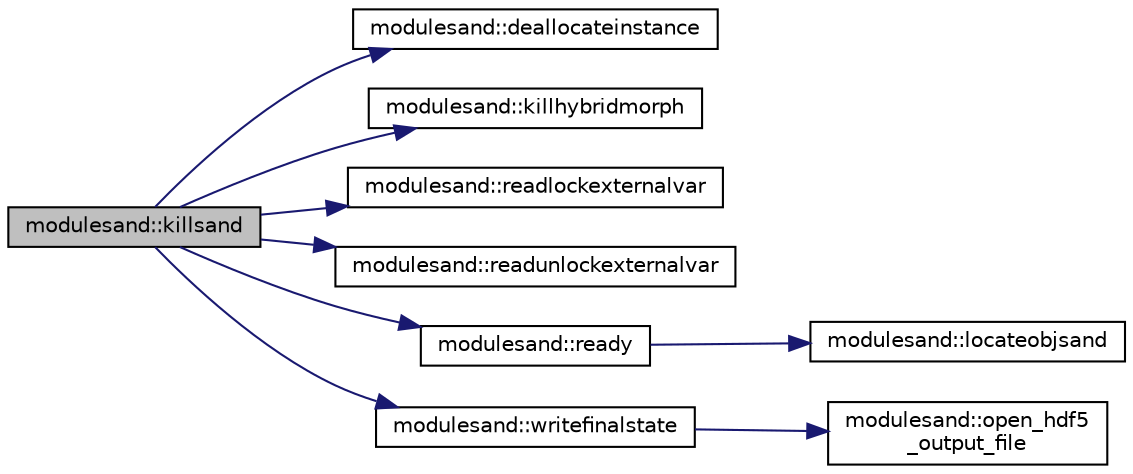 digraph "modulesand::killsand"
{
 // LATEX_PDF_SIZE
  edge [fontname="Helvetica",fontsize="10",labelfontname="Helvetica",labelfontsize="10"];
  node [fontname="Helvetica",fontsize="10",shape=record];
  rankdir="LR";
  Node1 [label="modulesand::killsand",height=0.2,width=0.4,color="black", fillcolor="grey75", style="filled", fontcolor="black",tooltip=" "];
  Node1 -> Node2 [color="midnightblue",fontsize="10",style="solid",fontname="Helvetica"];
  Node2 [label="modulesand::deallocateinstance",height=0.2,width=0.4,color="black", fillcolor="white", style="filled",URL="$namespacemodulesand.html#afe6b0604957817eebf137ff6997e6351",tooltip=" "];
  Node1 -> Node3 [color="midnightblue",fontsize="10",style="solid",fontname="Helvetica"];
  Node3 [label="modulesand::killhybridmorph",height=0.2,width=0.4,color="black", fillcolor="white", style="filled",URL="$namespacemodulesand.html#a213ec97f902c200fd1bb472fe1490e92",tooltip=" "];
  Node1 -> Node4 [color="midnightblue",fontsize="10",style="solid",fontname="Helvetica"];
  Node4 [label="modulesand::readlockexternalvar",height=0.2,width=0.4,color="black", fillcolor="white", style="filled",URL="$namespacemodulesand.html#a3bbda76d81b4711c3b088303a6953f52",tooltip=" "];
  Node1 -> Node5 [color="midnightblue",fontsize="10",style="solid",fontname="Helvetica"];
  Node5 [label="modulesand::readunlockexternalvar",height=0.2,width=0.4,color="black", fillcolor="white", style="filled",URL="$namespacemodulesand.html#af758b46396eb7217217ae5f30679be76",tooltip=" "];
  Node1 -> Node6 [color="midnightblue",fontsize="10",style="solid",fontname="Helvetica"];
  Node6 [label="modulesand::ready",height=0.2,width=0.4,color="black", fillcolor="white", style="filled",URL="$namespacemodulesand.html#a663024ee5ee19e5c00cce90c271934ea",tooltip=" "];
  Node6 -> Node7 [color="midnightblue",fontsize="10",style="solid",fontname="Helvetica"];
  Node7 [label="modulesand::locateobjsand",height=0.2,width=0.4,color="black", fillcolor="white", style="filled",URL="$namespacemodulesand.html#a1cc021f53fc9b3dfb942f3a272588046",tooltip=" "];
  Node1 -> Node8 [color="midnightblue",fontsize="10",style="solid",fontname="Helvetica"];
  Node8 [label="modulesand::writefinalstate",height=0.2,width=0.4,color="black", fillcolor="white", style="filled",URL="$namespacemodulesand.html#afb972f404f3d402212f2af24b34ddb90",tooltip=" "];
  Node8 -> Node9 [color="midnightblue",fontsize="10",style="solid",fontname="Helvetica"];
  Node9 [label="modulesand::open_hdf5\l_output_file",height=0.2,width=0.4,color="black", fillcolor="white", style="filled",URL="$namespacemodulesand.html#a508ae0cf41ca1a4046aa378241b38e19",tooltip=" "];
}
